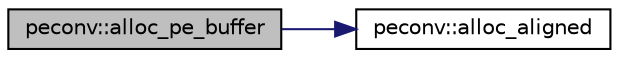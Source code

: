 digraph "peconv::alloc_pe_buffer"
{
 // LATEX_PDF_SIZE
  edge [fontname="Helvetica",fontsize="10",labelfontname="Helvetica",labelfontsize="10"];
  node [fontname="Helvetica",fontsize="10",shape=record];
  rankdir="LR";
  Node1 [label="peconv::alloc_pe_buffer",height=0.2,width=0.4,color="black", fillcolor="grey75", style="filled", fontcolor="black",tooltip=" "];
  Node1 -> Node2 [color="midnightblue",fontsize="10",style="solid",fontname="Helvetica"];
  Node2 [label="peconv::alloc_aligned",height=0.2,width=0.4,color="black", fillcolor="white", style="filled",URL="$namespacepeconv.html#a3df24248b3c8c9be64db51a405486923",tooltip=" "];
}
